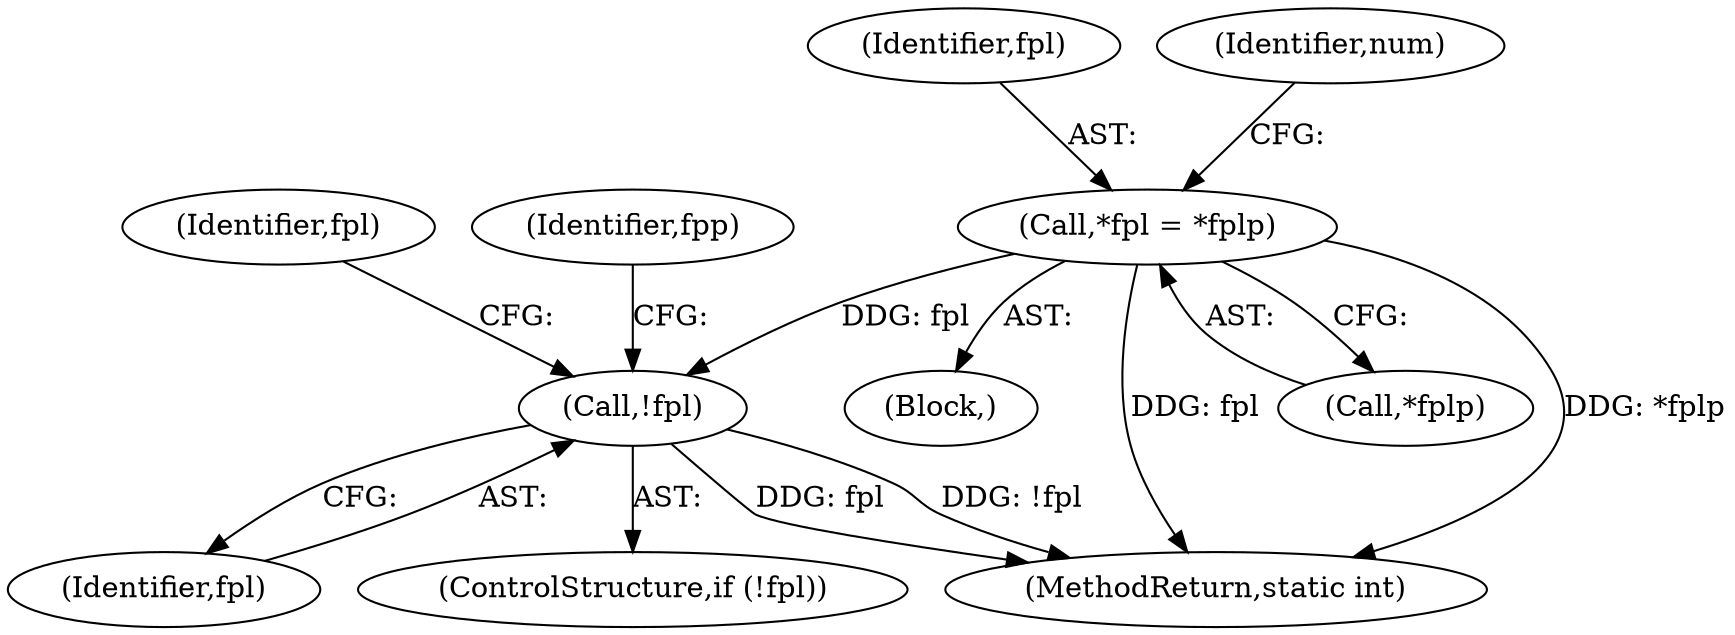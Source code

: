 digraph "0_linux_415e3d3e90ce9e18727e8843ae343eda5a58fad6_0@pointer" {
"1000113" [label="(Call,*fpl = *fplp)"];
"1000146" [label="(Call,!fpl)"];
"1000115" [label="(Call,*fplp)"];
"1000146" [label="(Call,!fpl)"];
"1000104" [label="(Block,)"];
"1000114" [label="(Identifier,fpl)"];
"1000145" [label="(ControlStructure,if (!fpl))"];
"1000150" [label="(Identifier,fpl)"];
"1000113" [label="(Call,*fpl = *fplp)"];
"1000255" [label="(MethodReturn,static int)"];
"1000121" [label="(Identifier,num)"];
"1000147" [label="(Identifier,fpl)"];
"1000181" [label="(Identifier,fpp)"];
"1000113" -> "1000104"  [label="AST: "];
"1000113" -> "1000115"  [label="CFG: "];
"1000114" -> "1000113"  [label="AST: "];
"1000115" -> "1000113"  [label="AST: "];
"1000121" -> "1000113"  [label="CFG: "];
"1000113" -> "1000255"  [label="DDG: fpl"];
"1000113" -> "1000255"  [label="DDG: *fplp"];
"1000113" -> "1000146"  [label="DDG: fpl"];
"1000146" -> "1000145"  [label="AST: "];
"1000146" -> "1000147"  [label="CFG: "];
"1000147" -> "1000146"  [label="AST: "];
"1000150" -> "1000146"  [label="CFG: "];
"1000181" -> "1000146"  [label="CFG: "];
"1000146" -> "1000255"  [label="DDG: !fpl"];
"1000146" -> "1000255"  [label="DDG: fpl"];
}
